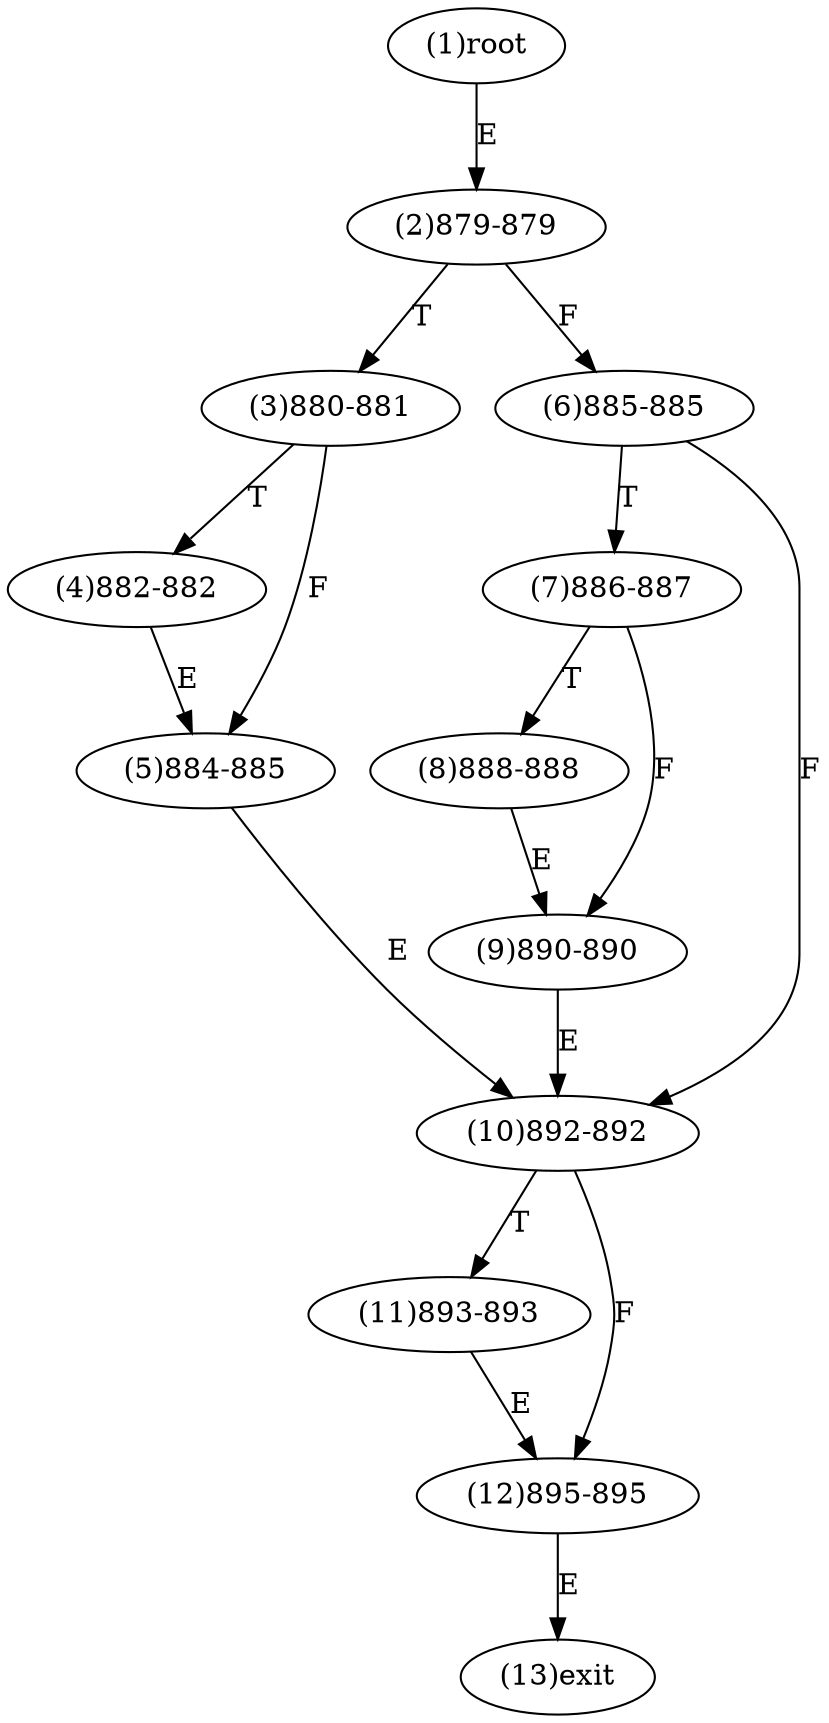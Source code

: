digraph "" { 
1[ label="(1)root"];
2[ label="(2)879-879"];
3[ label="(3)880-881"];
4[ label="(4)882-882"];
5[ label="(5)884-885"];
6[ label="(6)885-885"];
7[ label="(7)886-887"];
8[ label="(8)888-888"];
9[ label="(9)890-890"];
10[ label="(10)892-892"];
11[ label="(11)893-893"];
12[ label="(12)895-895"];
13[ label="(13)exit"];
1->2[ label="E"];
2->6[ label="F"];
2->3[ label="T"];
3->5[ label="F"];
3->4[ label="T"];
4->5[ label="E"];
5->10[ label="E"];
6->10[ label="F"];
6->7[ label="T"];
7->9[ label="F"];
7->8[ label="T"];
8->9[ label="E"];
9->10[ label="E"];
10->12[ label="F"];
10->11[ label="T"];
11->12[ label="E"];
12->13[ label="E"];
}